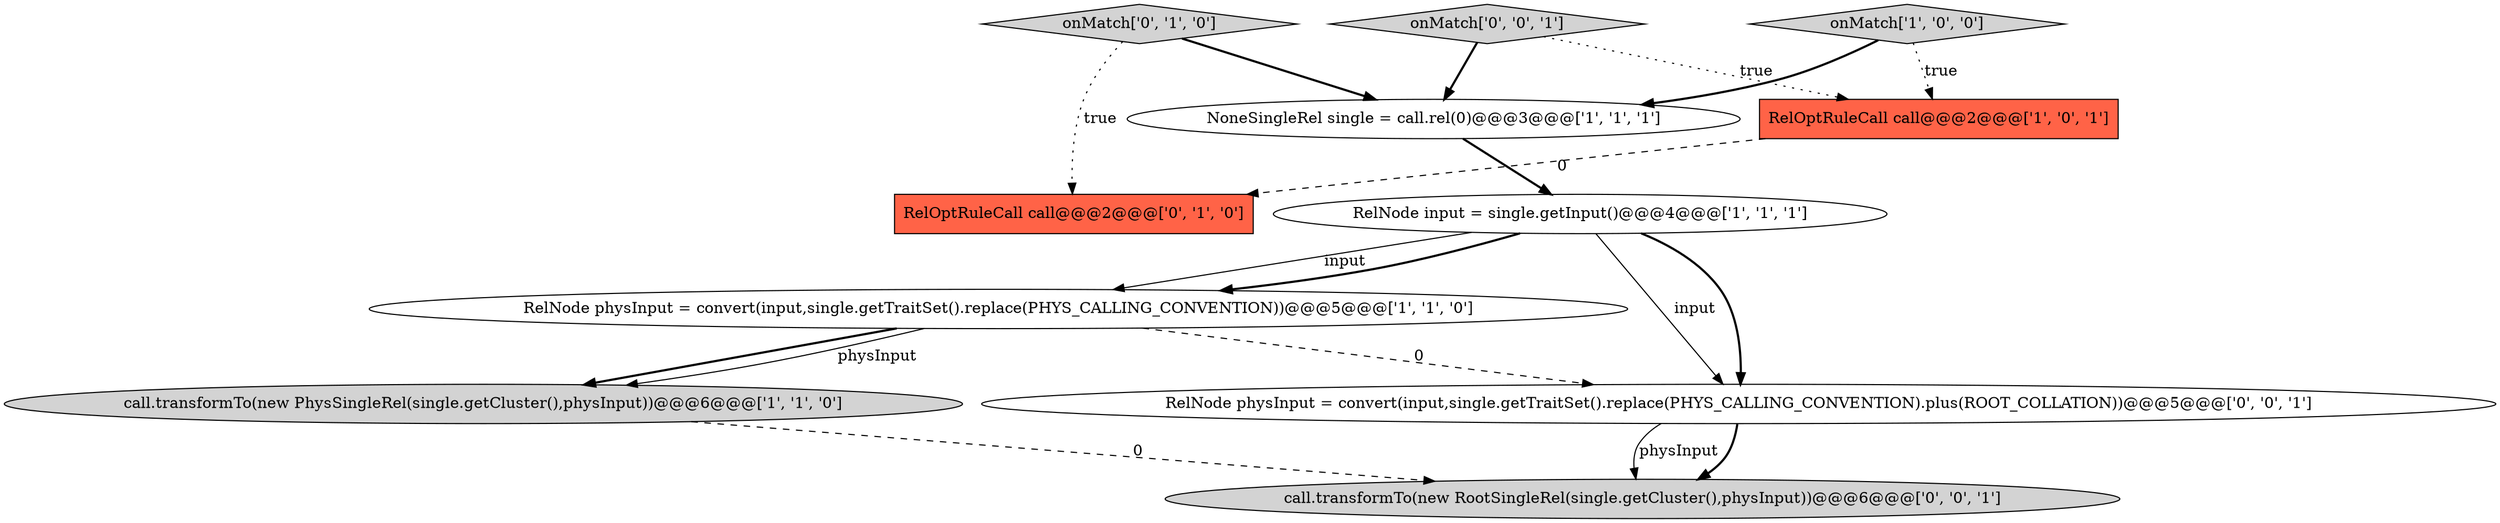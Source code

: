 digraph {
0 [style = filled, label = "call.transformTo(new PhysSingleRel(single.getCluster(),physInput))@@@6@@@['1', '1', '0']", fillcolor = lightgray, shape = ellipse image = "AAA0AAABBB1BBB"];
3 [style = filled, label = "onMatch['1', '0', '0']", fillcolor = lightgray, shape = diamond image = "AAA0AAABBB1BBB"];
2 [style = filled, label = "RelNode input = single.getInput()@@@4@@@['1', '1', '1']", fillcolor = white, shape = ellipse image = "AAA0AAABBB1BBB"];
7 [style = filled, label = "RelOptRuleCall call@@@2@@@['0', '1', '0']", fillcolor = tomato, shape = box image = "AAA1AAABBB2BBB"];
9 [style = filled, label = "call.transformTo(new RootSingleRel(single.getCluster(),physInput))@@@6@@@['0', '0', '1']", fillcolor = lightgray, shape = ellipse image = "AAA0AAABBB3BBB"];
10 [style = filled, label = "RelNode physInput = convert(input,single.getTraitSet().replace(PHYS_CALLING_CONVENTION).plus(ROOT_COLLATION))@@@5@@@['0', '0', '1']", fillcolor = white, shape = ellipse image = "AAA0AAABBB3BBB"];
6 [style = filled, label = "onMatch['0', '1', '0']", fillcolor = lightgray, shape = diamond image = "AAA0AAABBB2BBB"];
8 [style = filled, label = "onMatch['0', '0', '1']", fillcolor = lightgray, shape = diamond image = "AAA0AAABBB3BBB"];
5 [style = filled, label = "RelNode physInput = convert(input,single.getTraitSet().replace(PHYS_CALLING_CONVENTION))@@@5@@@['1', '1', '0']", fillcolor = white, shape = ellipse image = "AAA0AAABBB1BBB"];
4 [style = filled, label = "NoneSingleRel single = call.rel(0)@@@3@@@['1', '1', '1']", fillcolor = white, shape = ellipse image = "AAA0AAABBB1BBB"];
1 [style = filled, label = "RelOptRuleCall call@@@2@@@['1', '0', '1']", fillcolor = tomato, shape = box image = "AAA0AAABBB1BBB"];
2->5 [style = solid, label="input"];
8->1 [style = dotted, label="true"];
6->4 [style = bold, label=""];
10->9 [style = bold, label=""];
2->10 [style = solid, label="input"];
4->2 [style = bold, label=""];
8->4 [style = bold, label=""];
10->9 [style = solid, label="physInput"];
1->7 [style = dashed, label="0"];
5->0 [style = bold, label=""];
5->10 [style = dashed, label="0"];
2->10 [style = bold, label=""];
0->9 [style = dashed, label="0"];
3->4 [style = bold, label=""];
3->1 [style = dotted, label="true"];
2->5 [style = bold, label=""];
5->0 [style = solid, label="physInput"];
6->7 [style = dotted, label="true"];
}
